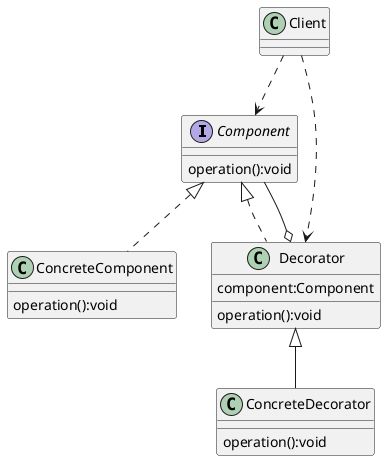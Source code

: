@startuml

interface Component
Class ConcreteComponent
Class Decorator
Class ConcreteDecorator
Class Client

Component <|.. ConcreteComponent
Component <|.. Decorator

Decorator <|-- ConcreteDecorator
Decorator o-- Component

Client ..> Decorator
Client ..> Component

interface Component{
    operation():void
}
Class ConcreteComponent{
    operation():void
}

Class Decorator{
    component:Component
    operation():void
}

Class ConcreteDecorator{
    operation():void
}

@enduml